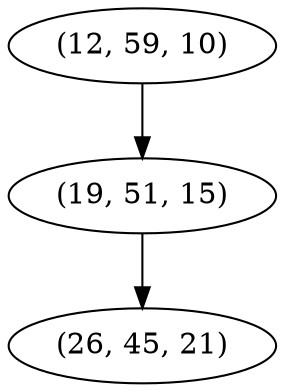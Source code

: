 digraph tree {
    "(12, 59, 10)";
    "(19, 51, 15)";
    "(26, 45, 21)";
    "(12, 59, 10)" -> "(19, 51, 15)";
    "(19, 51, 15)" -> "(26, 45, 21)";
}
